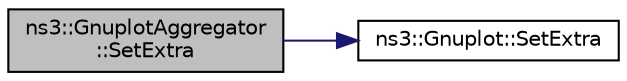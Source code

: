 digraph "ns3::GnuplotAggregator::SetExtra"
{
  edge [fontname="Helvetica",fontsize="10",labelfontname="Helvetica",labelfontsize="10"];
  node [fontname="Helvetica",fontsize="10",shape=record];
  rankdir="LR";
  Node1 [label="ns3::GnuplotAggregator\l::SetExtra",height=0.2,width=0.4,color="black", fillcolor="grey75", style="filled", fontcolor="black"];
  Node1 -> Node2 [color="midnightblue",fontsize="10",style="solid"];
  Node2 [label="ns3::Gnuplot::SetExtra",height=0.2,width=0.4,color="black", fillcolor="white", style="filled",URL="$de/d2c/classns3_1_1Gnuplot.html#ab87336c31937b7083fda6a966488bb4c"];
}
